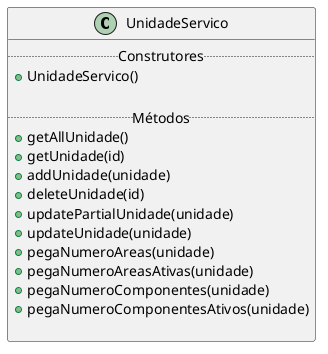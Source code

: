 @startuml
class UnidadeServico {
  .. Construtores ..
    +UnidadeServico()

  .. Métodos ..
    +getAllUnidade()
    +getUnidade(id)
    +addUnidade(unidade)
    +deleteUnidade(id)
    +updatePartialUnidade(unidade)
    +updateUnidade(unidade)
    +pegaNumeroAreas(unidade)
    +pegaNumeroAreasAtivas(unidade)
    +pegaNumeroComponentes(unidade)
    +pegaNumeroComponentesAtivos(unidade)

}
@enduml